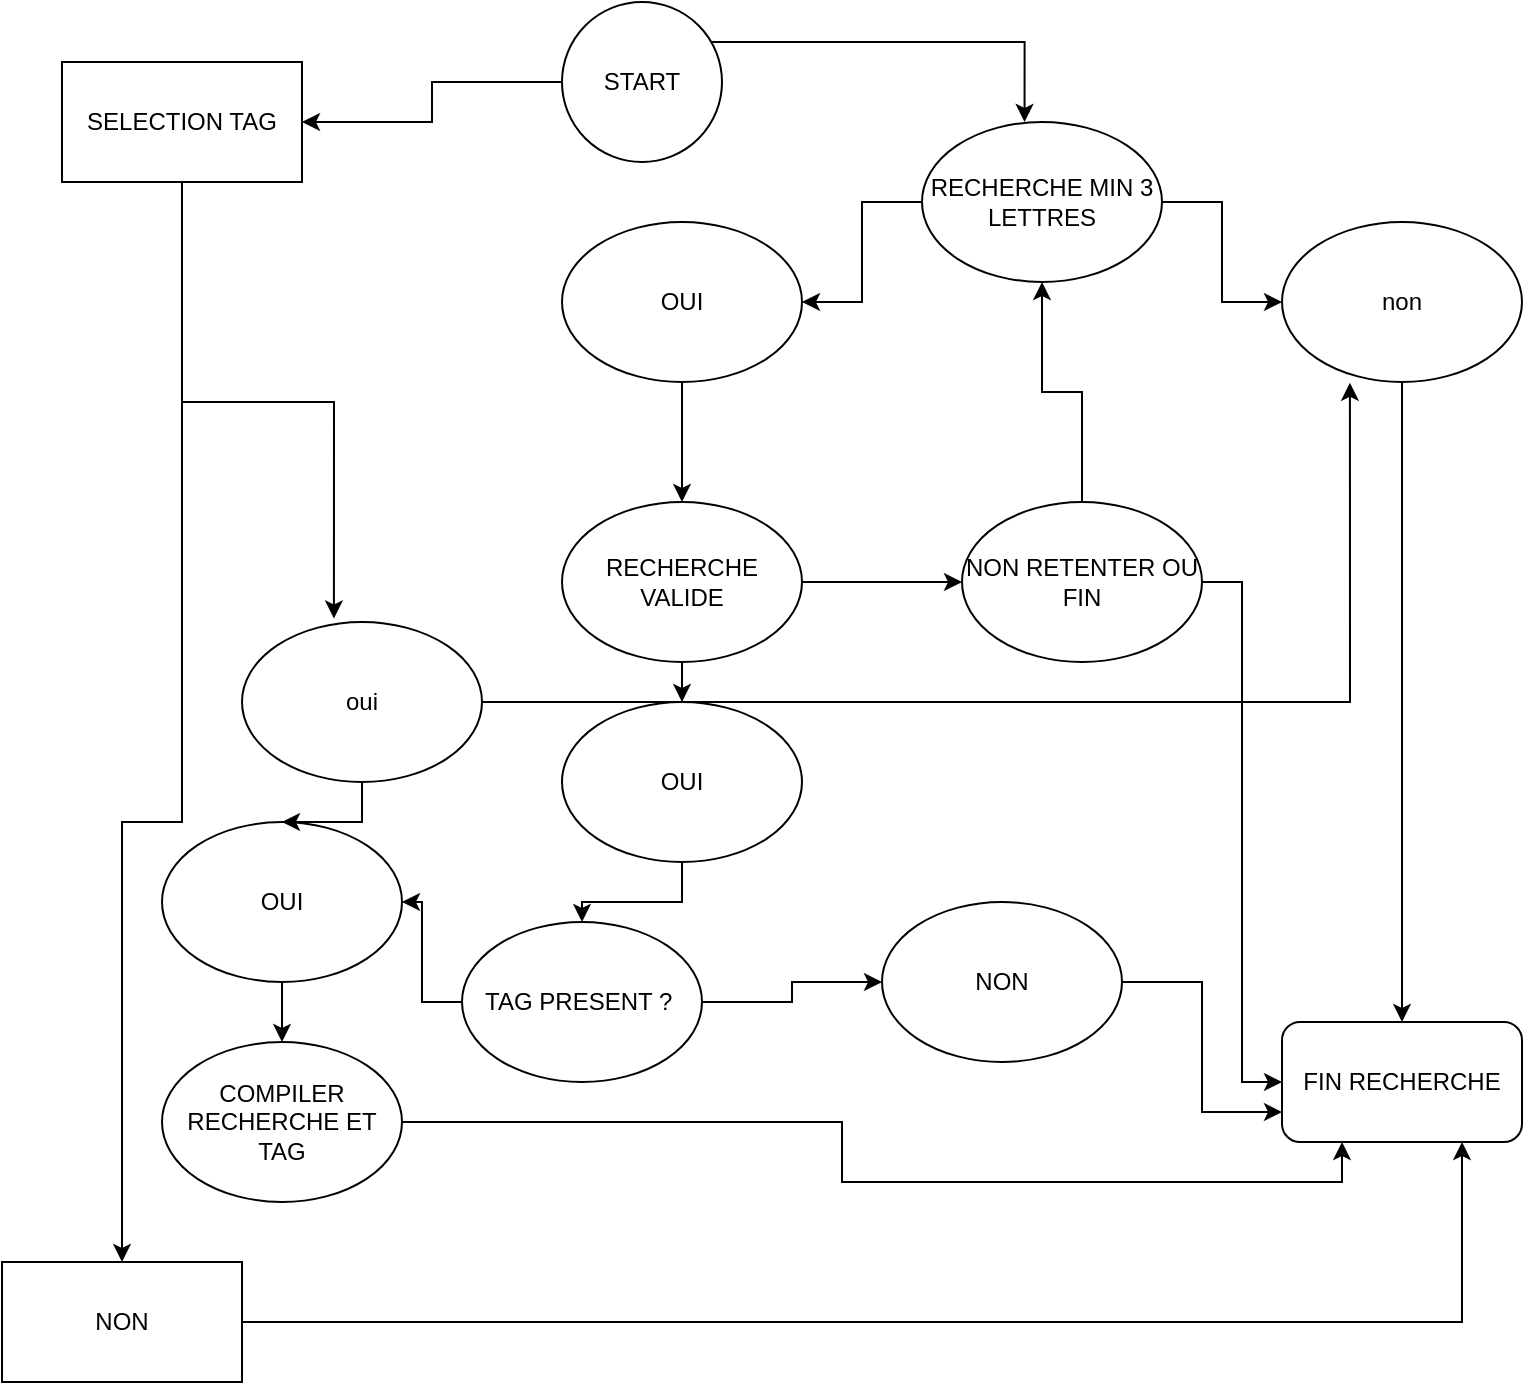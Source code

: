 <mxfile version="23.1.1" type="device">
  <diagram name="Page-1" id="8iu9mESLY5gyZah18KzY">
    <mxGraphModel dx="1290" dy="557" grid="1" gridSize="10" guides="1" tooltips="1" connect="1" arrows="1" fold="1" page="1" pageScale="1" pageWidth="827" pageHeight="1169" math="0" shadow="0">
      <root>
        <mxCell id="0" />
        <mxCell id="1" parent="0" />
        <mxCell id="piBkL12yJDZNLGXWwoxQ-4" value="" style="edgeStyle=orthogonalEdgeStyle;rounded=0;orthogonalLoop=1;jettySize=auto;html=1;" parent="1" source="piBkL12yJDZNLGXWwoxQ-1" target="piBkL12yJDZNLGXWwoxQ-3" edge="1">
          <mxGeometry relative="1" as="geometry" />
        </mxCell>
        <mxCell id="piBkL12yJDZNLGXWwoxQ-6" value="" style="edgeStyle=orthogonalEdgeStyle;rounded=0;orthogonalLoop=1;jettySize=auto;html=1;" parent="1" edge="1">
          <mxGeometry relative="1" as="geometry">
            <mxPoint x="350.0" y="20" as="sourcePoint" />
            <mxPoint x="511.27" y="60" as="targetPoint" />
            <Array as="points">
              <mxPoint x="512.27" y="20" />
            </Array>
          </mxGeometry>
        </mxCell>
        <mxCell id="piBkL12yJDZNLGXWwoxQ-1" value="START" style="ellipse;whiteSpace=wrap;html=1;aspect=fixed;" parent="1" vertex="1">
          <mxGeometry x="280" width="80" height="80" as="geometry" />
        </mxCell>
        <mxCell id="piBkL12yJDZNLGXWwoxQ-48" value="" style="edgeStyle=orthogonalEdgeStyle;rounded=0;orthogonalLoop=1;jettySize=auto;html=1;" parent="1" source="piBkL12yJDZNLGXWwoxQ-3" target="piBkL12yJDZNLGXWwoxQ-47" edge="1">
          <mxGeometry relative="1" as="geometry">
            <Array as="points">
              <mxPoint x="90" y="410" />
              <mxPoint x="60" y="410" />
            </Array>
          </mxGeometry>
        </mxCell>
        <mxCell id="piBkL12yJDZNLGXWwoxQ-3" value="SELECTION TAG" style="rounded=0;whiteSpace=wrap;html=1;" parent="1" vertex="1">
          <mxGeometry x="30" y="30" width="120" height="60" as="geometry" />
        </mxCell>
        <mxCell id="piBkL12yJDZNLGXWwoxQ-11" value="" style="edgeStyle=orthogonalEdgeStyle;rounded=0;orthogonalLoop=1;jettySize=auto;html=1;" parent="1" source="piBkL12yJDZNLGXWwoxQ-7" target="piBkL12yJDZNLGXWwoxQ-10" edge="1">
          <mxGeometry relative="1" as="geometry" />
        </mxCell>
        <mxCell id="piBkL12yJDZNLGXWwoxQ-13" value="" style="edgeStyle=orthogonalEdgeStyle;rounded=0;orthogonalLoop=1;jettySize=auto;html=1;" parent="1" source="piBkL12yJDZNLGXWwoxQ-7" target="piBkL12yJDZNLGXWwoxQ-12" edge="1">
          <mxGeometry relative="1" as="geometry" />
        </mxCell>
        <mxCell id="piBkL12yJDZNLGXWwoxQ-7" value="RECHERCHE MIN 3 LETTRES" style="ellipse;whiteSpace=wrap;html=1;" parent="1" vertex="1">
          <mxGeometry x="460" y="60" width="120" height="80" as="geometry" />
        </mxCell>
        <mxCell id="piBkL12yJDZNLGXWwoxQ-15" value="" style="edgeStyle=orthogonalEdgeStyle;rounded=0;orthogonalLoop=1;jettySize=auto;html=1;" parent="1" source="piBkL12yJDZNLGXWwoxQ-10" target="piBkL12yJDZNLGXWwoxQ-14" edge="1">
          <mxGeometry relative="1" as="geometry" />
        </mxCell>
        <mxCell id="piBkL12yJDZNLGXWwoxQ-10" value="non" style="ellipse;whiteSpace=wrap;html=1;" parent="1" vertex="1">
          <mxGeometry x="640" y="110" width="120" height="80" as="geometry" />
        </mxCell>
        <mxCell id="piBkL12yJDZNLGXWwoxQ-17" value="" style="edgeStyle=orthogonalEdgeStyle;rounded=0;orthogonalLoop=1;jettySize=auto;html=1;" parent="1" source="piBkL12yJDZNLGXWwoxQ-12" target="piBkL12yJDZNLGXWwoxQ-16" edge="1">
          <mxGeometry relative="1" as="geometry" />
        </mxCell>
        <mxCell id="piBkL12yJDZNLGXWwoxQ-12" value="OUI" style="ellipse;whiteSpace=wrap;html=1;" parent="1" vertex="1">
          <mxGeometry x="280" y="110" width="120" height="80" as="geometry" />
        </mxCell>
        <mxCell id="piBkL12yJDZNLGXWwoxQ-14" value="FIN RECHERCHE" style="rounded=1;whiteSpace=wrap;html=1;" parent="1" vertex="1">
          <mxGeometry x="640" y="510" width="120" height="60" as="geometry" />
        </mxCell>
        <mxCell id="piBkL12yJDZNLGXWwoxQ-19" value="" style="edgeStyle=orthogonalEdgeStyle;rounded=0;orthogonalLoop=1;jettySize=auto;html=1;" parent="1" source="piBkL12yJDZNLGXWwoxQ-16" target="piBkL12yJDZNLGXWwoxQ-18" edge="1">
          <mxGeometry relative="1" as="geometry" />
        </mxCell>
        <mxCell id="piBkL12yJDZNLGXWwoxQ-21" value="" style="edgeStyle=orthogonalEdgeStyle;rounded=0;orthogonalLoop=1;jettySize=auto;html=1;" parent="1" source="piBkL12yJDZNLGXWwoxQ-16" target="piBkL12yJDZNLGXWwoxQ-20" edge="1">
          <mxGeometry relative="1" as="geometry" />
        </mxCell>
        <mxCell id="piBkL12yJDZNLGXWwoxQ-16" value="RECHERCHE VALIDE" style="ellipse;whiteSpace=wrap;html=1;" parent="1" vertex="1">
          <mxGeometry x="280" y="250" width="120" height="80" as="geometry" />
        </mxCell>
        <mxCell id="piBkL12yJDZNLGXWwoxQ-25" value="" style="edgeStyle=orthogonalEdgeStyle;rounded=0;orthogonalLoop=1;jettySize=auto;html=1;" parent="1" source="piBkL12yJDZNLGXWwoxQ-18" target="piBkL12yJDZNLGXWwoxQ-24" edge="1">
          <mxGeometry relative="1" as="geometry" />
        </mxCell>
        <mxCell id="piBkL12yJDZNLGXWwoxQ-18" value="OUI" style="ellipse;whiteSpace=wrap;html=1;" parent="1" vertex="1">
          <mxGeometry x="280" y="350" width="120" height="80" as="geometry" />
        </mxCell>
        <mxCell id="piBkL12yJDZNLGXWwoxQ-22" style="edgeStyle=orthogonalEdgeStyle;rounded=0;orthogonalLoop=1;jettySize=auto;html=1;entryX=0;entryY=0.5;entryDx=0;entryDy=0;" parent="1" source="piBkL12yJDZNLGXWwoxQ-20" target="piBkL12yJDZNLGXWwoxQ-14" edge="1">
          <mxGeometry relative="1" as="geometry" />
        </mxCell>
        <mxCell id="piBkL12yJDZNLGXWwoxQ-23" value="" style="edgeStyle=orthogonalEdgeStyle;rounded=0;orthogonalLoop=1;jettySize=auto;html=1;" parent="1" source="piBkL12yJDZNLGXWwoxQ-20" target="piBkL12yJDZNLGXWwoxQ-7" edge="1">
          <mxGeometry relative="1" as="geometry" />
        </mxCell>
        <mxCell id="piBkL12yJDZNLGXWwoxQ-20" value="NON RETENTER OU FIN" style="ellipse;whiteSpace=wrap;html=1;" parent="1" vertex="1">
          <mxGeometry x="480" y="250" width="120" height="80" as="geometry" />
        </mxCell>
        <mxCell id="piBkL12yJDZNLGXWwoxQ-27" value="" style="edgeStyle=orthogonalEdgeStyle;rounded=0;orthogonalLoop=1;jettySize=auto;html=1;" parent="1" source="piBkL12yJDZNLGXWwoxQ-24" target="piBkL12yJDZNLGXWwoxQ-26" edge="1">
          <mxGeometry relative="1" as="geometry" />
        </mxCell>
        <mxCell id="piBkL12yJDZNLGXWwoxQ-29" value="" style="edgeStyle=orthogonalEdgeStyle;rounded=0;orthogonalLoop=1;jettySize=auto;html=1;" parent="1" source="piBkL12yJDZNLGXWwoxQ-24" target="piBkL12yJDZNLGXWwoxQ-28" edge="1">
          <mxGeometry relative="1" as="geometry" />
        </mxCell>
        <mxCell id="piBkL12yJDZNLGXWwoxQ-24" value="TAG PRESENT ?&amp;nbsp;" style="ellipse;whiteSpace=wrap;html=1;" parent="1" vertex="1">
          <mxGeometry x="230" y="460" width="120" height="80" as="geometry" />
        </mxCell>
        <mxCell id="piBkL12yJDZNLGXWwoxQ-41" value="" style="edgeStyle=orthogonalEdgeStyle;rounded=0;orthogonalLoop=1;jettySize=auto;html=1;" parent="1" source="piBkL12yJDZNLGXWwoxQ-26" target="piBkL12yJDZNLGXWwoxQ-40" edge="1">
          <mxGeometry relative="1" as="geometry" />
        </mxCell>
        <mxCell id="piBkL12yJDZNLGXWwoxQ-26" value="OUI" style="ellipse;whiteSpace=wrap;html=1;" parent="1" vertex="1">
          <mxGeometry x="80" y="410" width="120" height="80" as="geometry" />
        </mxCell>
        <mxCell id="piBkL12yJDZNLGXWwoxQ-30" style="edgeStyle=orthogonalEdgeStyle;rounded=0;orthogonalLoop=1;jettySize=auto;html=1;entryX=0;entryY=0.75;entryDx=0;entryDy=0;" parent="1" source="piBkL12yJDZNLGXWwoxQ-28" target="piBkL12yJDZNLGXWwoxQ-14" edge="1">
          <mxGeometry relative="1" as="geometry" />
        </mxCell>
        <mxCell id="piBkL12yJDZNLGXWwoxQ-28" value="NON" style="ellipse;whiteSpace=wrap;html=1;" parent="1" vertex="1">
          <mxGeometry x="440" y="450" width="120" height="80" as="geometry" />
        </mxCell>
        <mxCell id="piBkL12yJDZNLGXWwoxQ-45" style="edgeStyle=orthogonalEdgeStyle;rounded=0;orthogonalLoop=1;jettySize=auto;html=1;exitX=1;exitY=0.5;exitDx=0;exitDy=0;entryX=0.25;entryY=1;entryDx=0;entryDy=0;" parent="1" source="piBkL12yJDZNLGXWwoxQ-40" target="piBkL12yJDZNLGXWwoxQ-14" edge="1">
          <mxGeometry relative="1" as="geometry" />
        </mxCell>
        <mxCell id="piBkL12yJDZNLGXWwoxQ-40" value="COMPILER RECHERCHE ET TAG" style="ellipse;whiteSpace=wrap;html=1;" parent="1" vertex="1">
          <mxGeometry x="80" y="520" width="120" height="80" as="geometry" />
        </mxCell>
        <mxCell id="piBkL12yJDZNLGXWwoxQ-49" style="edgeStyle=orthogonalEdgeStyle;rounded=0;orthogonalLoop=1;jettySize=auto;html=1;entryX=0.75;entryY=1;entryDx=0;entryDy=0;" parent="1" source="piBkL12yJDZNLGXWwoxQ-47" target="piBkL12yJDZNLGXWwoxQ-14" edge="1">
          <mxGeometry relative="1" as="geometry" />
        </mxCell>
        <mxCell id="piBkL12yJDZNLGXWwoxQ-47" value="NON" style="rounded=0;whiteSpace=wrap;html=1;" parent="1" vertex="1">
          <mxGeometry y="630" width="120" height="60" as="geometry" />
        </mxCell>
        <mxCell id="piBkL12yJDZNLGXWwoxQ-53" style="edgeStyle=orthogonalEdgeStyle;rounded=0;orthogonalLoop=1;jettySize=auto;html=1;" parent="1" source="piBkL12yJDZNLGXWwoxQ-52" target="piBkL12yJDZNLGXWwoxQ-26" edge="1">
          <mxGeometry relative="1" as="geometry" />
        </mxCell>
        <mxCell id="piBkL12yJDZNLGXWwoxQ-52" value="oui" style="ellipse;whiteSpace=wrap;html=1;" parent="1" vertex="1">
          <mxGeometry x="120" y="310" width="120" height="80" as="geometry" />
        </mxCell>
        <mxCell id="piBkL12yJDZNLGXWwoxQ-55" style="edgeStyle=orthogonalEdgeStyle;rounded=0;orthogonalLoop=1;jettySize=auto;html=1;entryX=0.283;entryY=1.005;entryDx=0;entryDy=0;entryPerimeter=0;" parent="1" source="piBkL12yJDZNLGXWwoxQ-52" target="piBkL12yJDZNLGXWwoxQ-10" edge="1">
          <mxGeometry relative="1" as="geometry" />
        </mxCell>
        <mxCell id="piBkL12yJDZNLGXWwoxQ-57" style="edgeStyle=orthogonalEdgeStyle;rounded=0;orthogonalLoop=1;jettySize=auto;html=1;entryX=0.383;entryY=-0.022;entryDx=0;entryDy=0;entryPerimeter=0;" parent="1" source="piBkL12yJDZNLGXWwoxQ-3" target="piBkL12yJDZNLGXWwoxQ-52" edge="1">
          <mxGeometry relative="1" as="geometry" />
        </mxCell>
      </root>
    </mxGraphModel>
  </diagram>
</mxfile>
